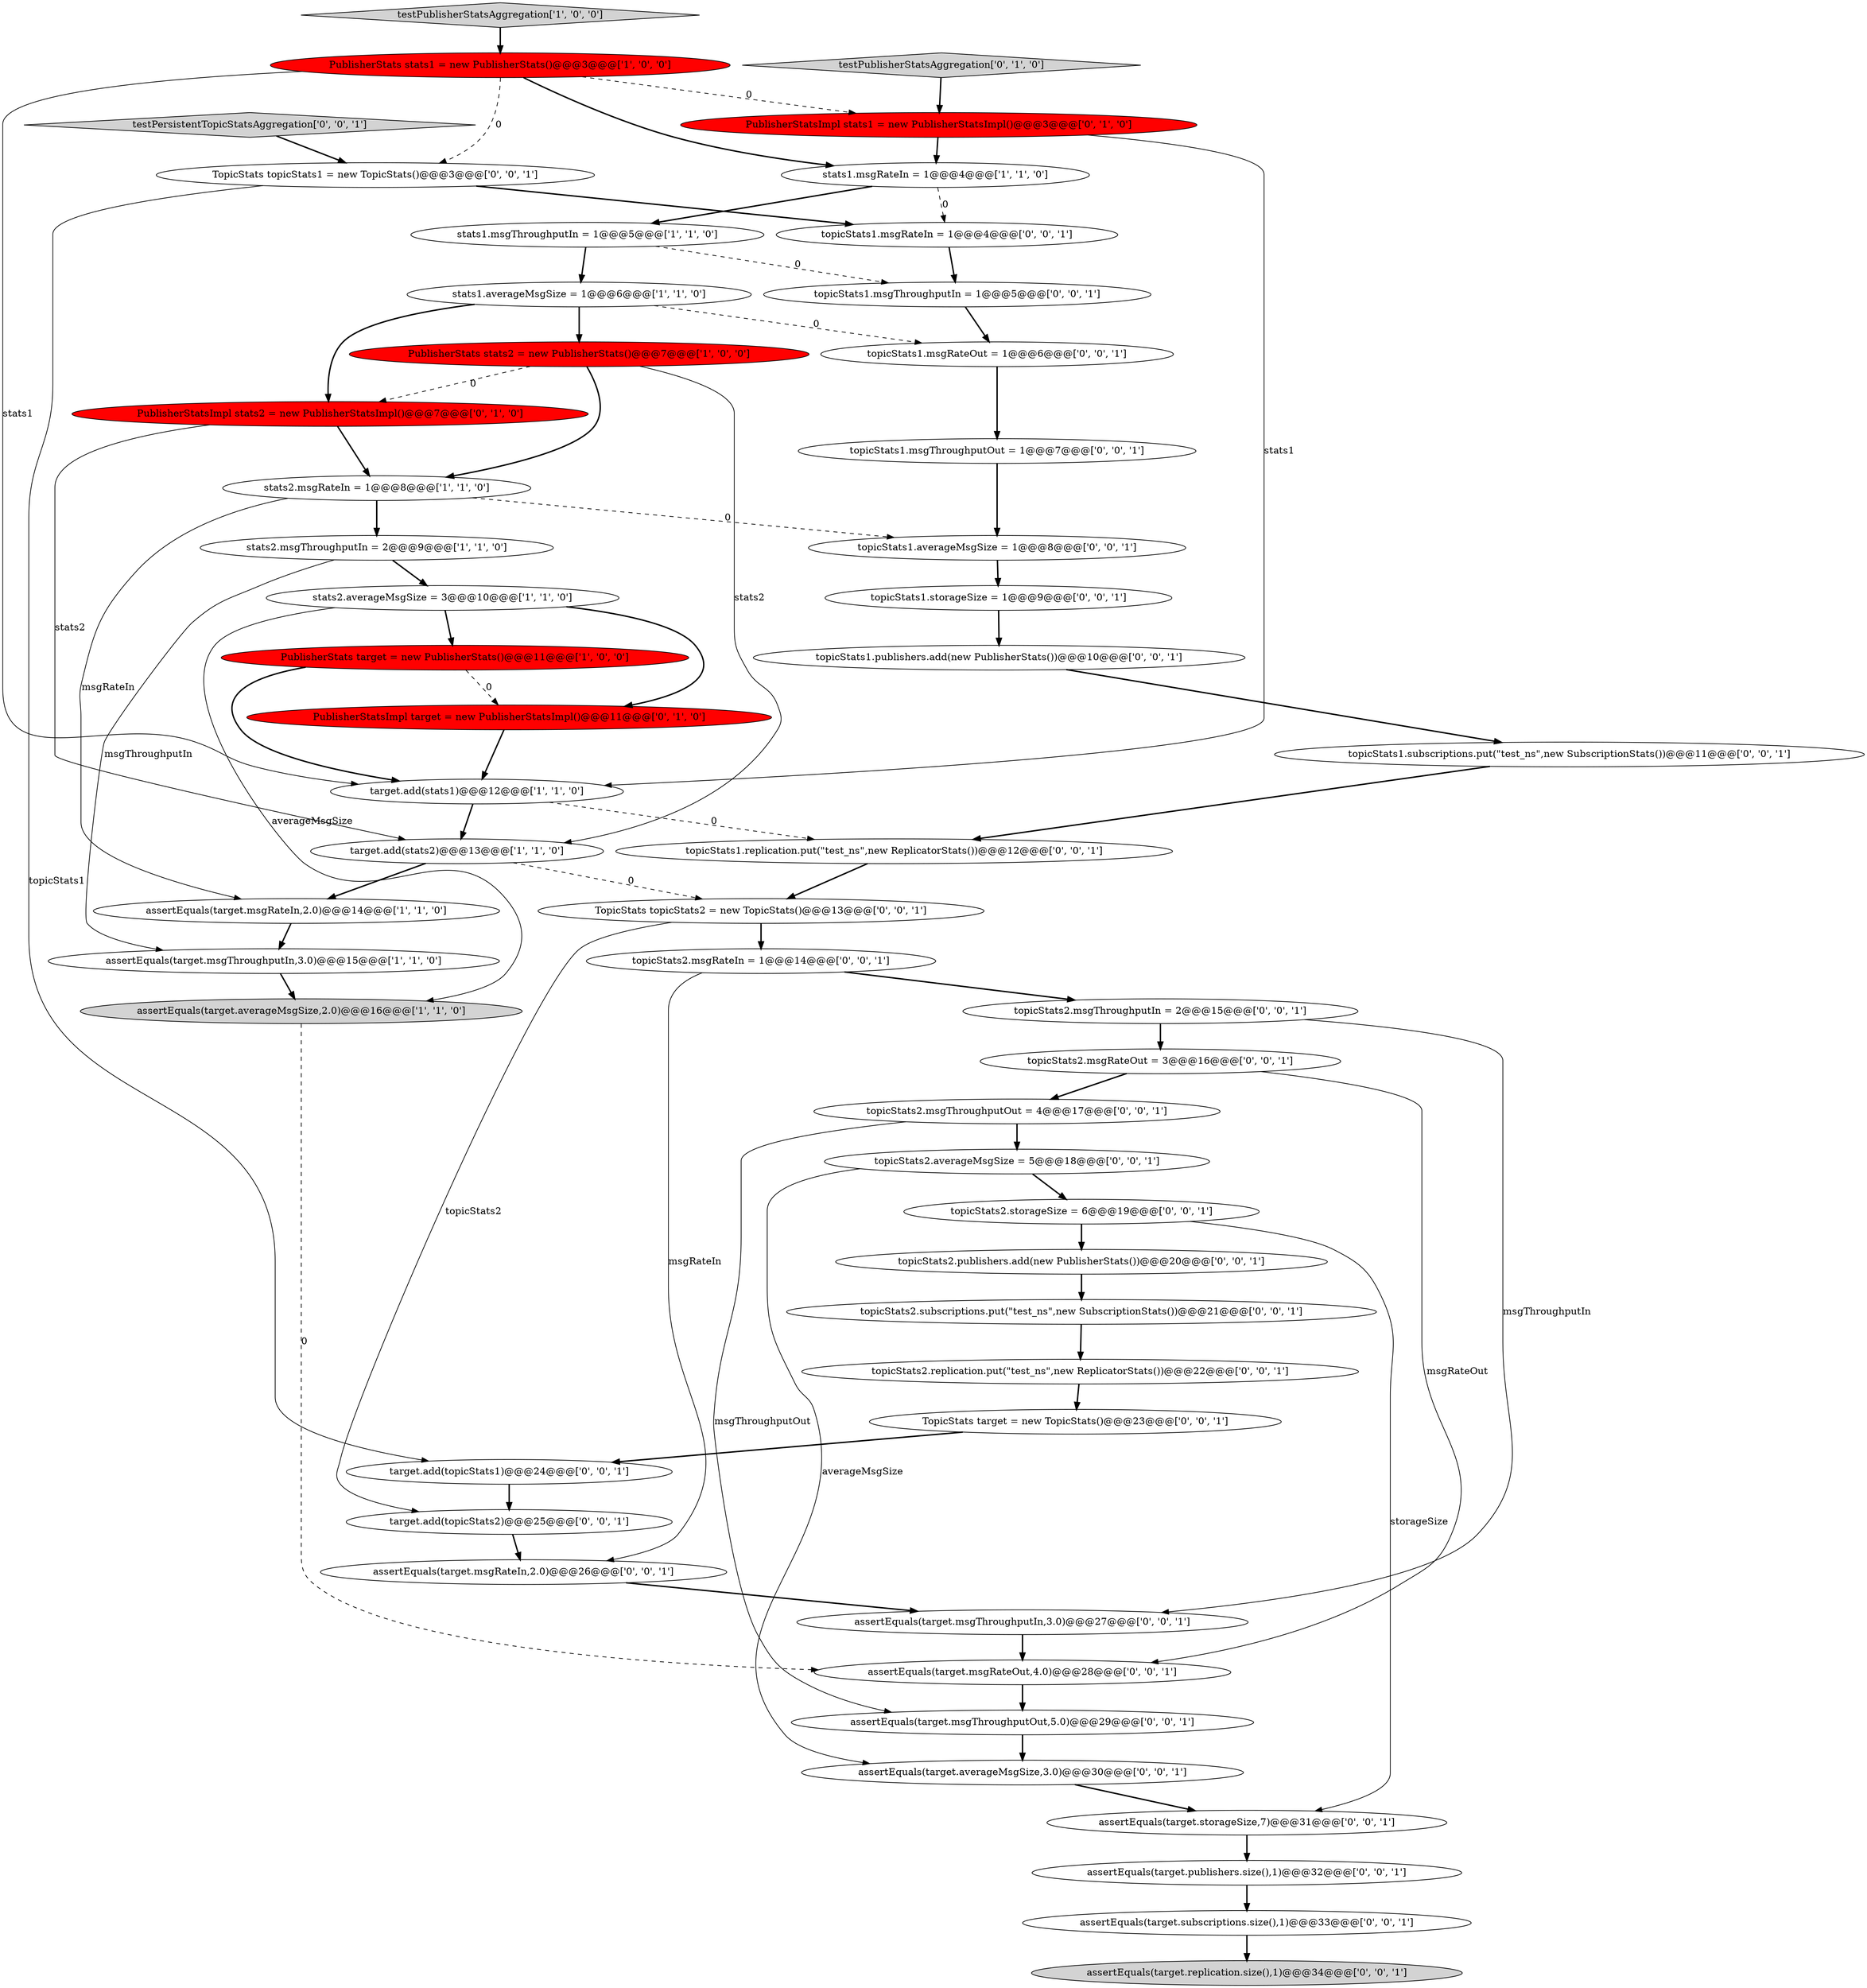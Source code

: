 digraph {
14 [style = filled, label = "PublisherStats stats2 = new PublisherStats()@@@7@@@['1', '0', '0']", fillcolor = red, shape = ellipse image = "AAA1AAABBB1BBB"];
31 [style = filled, label = "topicStats2.storageSize = 6@@@19@@@['0', '0', '1']", fillcolor = white, shape = ellipse image = "AAA0AAABBB3BBB"];
0 [style = filled, label = "PublisherStats stats1 = new PublisherStats()@@@3@@@['1', '0', '0']", fillcolor = red, shape = ellipse image = "AAA1AAABBB1BBB"];
46 [style = filled, label = "topicStats1.storageSize = 1@@@9@@@['0', '0', '1']", fillcolor = white, shape = ellipse image = "AAA0AAABBB3BBB"];
21 [style = filled, label = "topicStats2.msgThroughputOut = 4@@@17@@@['0', '0', '1']", fillcolor = white, shape = ellipse image = "AAA0AAABBB3BBB"];
33 [style = filled, label = "TopicStats topicStats2 = new TopicStats()@@@13@@@['0', '0', '1']", fillcolor = white, shape = ellipse image = "AAA0AAABBB3BBB"];
41 [style = filled, label = "topicStats1.msgThroughputIn = 1@@@5@@@['0', '0', '1']", fillcolor = white, shape = ellipse image = "AAA0AAABBB3BBB"];
43 [style = filled, label = "topicStats2.msgThroughputIn = 2@@@15@@@['0', '0', '1']", fillcolor = white, shape = ellipse image = "AAA0AAABBB3BBB"];
50 [style = filled, label = "target.add(topicStats1)@@@24@@@['0', '0', '1']", fillcolor = white, shape = ellipse image = "AAA0AAABBB3BBB"];
10 [style = filled, label = "assertEquals(target.averageMsgSize,2.0)@@@16@@@['1', '1', '0']", fillcolor = lightgray, shape = ellipse image = "AAA0AAABBB1BBB"];
1 [style = filled, label = "stats1.msgRateIn = 1@@@4@@@['1', '1', '0']", fillcolor = white, shape = ellipse image = "AAA0AAABBB1BBB"];
27 [style = filled, label = "topicStats2.replication.put(\"test_ns\",new ReplicatorStats())@@@22@@@['0', '0', '1']", fillcolor = white, shape = ellipse image = "AAA0AAABBB3BBB"];
39 [style = filled, label = "topicStats1.averageMsgSize = 1@@@8@@@['0', '0', '1']", fillcolor = white, shape = ellipse image = "AAA0AAABBB3BBB"];
42 [style = filled, label = "topicStats2.averageMsgSize = 5@@@18@@@['0', '0', '1']", fillcolor = white, shape = ellipse image = "AAA0AAABBB3BBB"];
3 [style = filled, label = "target.add(stats1)@@@12@@@['1', '1', '0']", fillcolor = white, shape = ellipse image = "AAA0AAABBB1BBB"];
9 [style = filled, label = "stats2.msgRateIn = 1@@@8@@@['1', '1', '0']", fillcolor = white, shape = ellipse image = "AAA0AAABBB1BBB"];
48 [style = filled, label = "topicStats1.msgRateOut = 1@@@6@@@['0', '0', '1']", fillcolor = white, shape = ellipse image = "AAA0AAABBB3BBB"];
11 [style = filled, label = "testPublisherStatsAggregation['1', '0', '0']", fillcolor = lightgray, shape = diamond image = "AAA0AAABBB1BBB"];
34 [style = filled, label = "assertEquals(target.msgRateIn,2.0)@@@26@@@['0', '0', '1']", fillcolor = white, shape = ellipse image = "AAA0AAABBB3BBB"];
29 [style = filled, label = "topicStats1.msgRateIn = 1@@@4@@@['0', '0', '1']", fillcolor = white, shape = ellipse image = "AAA0AAABBB3BBB"];
18 [style = filled, label = "PublisherStatsImpl stats2 = new PublisherStatsImpl()@@@7@@@['0', '1', '0']", fillcolor = red, shape = ellipse image = "AAA1AAABBB2BBB"];
22 [style = filled, label = "topicStats1.publishers.add(new PublisherStats())@@@10@@@['0', '0', '1']", fillcolor = white, shape = ellipse image = "AAA0AAABBB3BBB"];
38 [style = filled, label = "topicStats1.subscriptions.put(\"test_ns\",new SubscriptionStats())@@@11@@@['0', '0', '1']", fillcolor = white, shape = ellipse image = "AAA0AAABBB3BBB"];
19 [style = filled, label = "topicStats1.msgThroughputOut = 1@@@7@@@['0', '0', '1']", fillcolor = white, shape = ellipse image = "AAA0AAABBB3BBB"];
13 [style = filled, label = "PublisherStats target = new PublisherStats()@@@11@@@['1', '0', '0']", fillcolor = red, shape = ellipse image = "AAA1AAABBB1BBB"];
44 [style = filled, label = "assertEquals(target.msgRateOut,4.0)@@@28@@@['0', '0', '1']", fillcolor = white, shape = ellipse image = "AAA0AAABBB3BBB"];
37 [style = filled, label = "testPersistentTopicStatsAggregation['0', '0', '1']", fillcolor = lightgray, shape = diamond image = "AAA0AAABBB3BBB"];
26 [style = filled, label = "topicStats2.msgRateIn = 1@@@14@@@['0', '0', '1']", fillcolor = white, shape = ellipse image = "AAA0AAABBB3BBB"];
7 [style = filled, label = "stats1.averageMsgSize = 1@@@6@@@['1', '1', '0']", fillcolor = white, shape = ellipse image = "AAA0AAABBB1BBB"];
8 [style = filled, label = "assertEquals(target.msgThroughputIn,3.0)@@@15@@@['1', '1', '0']", fillcolor = white, shape = ellipse image = "AAA0AAABBB1BBB"];
51 [style = filled, label = "assertEquals(target.msgThroughputOut,5.0)@@@29@@@['0', '0', '1']", fillcolor = white, shape = ellipse image = "AAA0AAABBB3BBB"];
12 [style = filled, label = "stats1.msgThroughputIn = 1@@@5@@@['1', '1', '0']", fillcolor = white, shape = ellipse image = "AAA0AAABBB1BBB"];
24 [style = filled, label = "TopicStats topicStats1 = new TopicStats()@@@3@@@['0', '0', '1']", fillcolor = white, shape = ellipse image = "AAA0AAABBB3BBB"];
23 [style = filled, label = "assertEquals(target.storageSize,7)@@@31@@@['0', '0', '1']", fillcolor = white, shape = ellipse image = "AAA0AAABBB3BBB"];
35 [style = filled, label = "assertEquals(target.msgThroughputIn,3.0)@@@27@@@['0', '0', '1']", fillcolor = white, shape = ellipse image = "AAA0AAABBB3BBB"];
49 [style = filled, label = "assertEquals(target.publishers.size(),1)@@@32@@@['0', '0', '1']", fillcolor = white, shape = ellipse image = "AAA0AAABBB3BBB"];
20 [style = filled, label = "topicStats2.subscriptions.put(\"test_ns\",new SubscriptionStats())@@@21@@@['0', '0', '1']", fillcolor = white, shape = ellipse image = "AAA0AAABBB3BBB"];
45 [style = filled, label = "assertEquals(target.averageMsgSize,3.0)@@@30@@@['0', '0', '1']", fillcolor = white, shape = ellipse image = "AAA0AAABBB3BBB"];
25 [style = filled, label = "assertEquals(target.subscriptions.size(),1)@@@33@@@['0', '0', '1']", fillcolor = white, shape = ellipse image = "AAA0AAABBB3BBB"];
4 [style = filled, label = "stats2.msgThroughputIn = 2@@@9@@@['1', '1', '0']", fillcolor = white, shape = ellipse image = "AAA0AAABBB1BBB"];
40 [style = filled, label = "topicStats1.replication.put(\"test_ns\",new ReplicatorStats())@@@12@@@['0', '0', '1']", fillcolor = white, shape = ellipse image = "AAA0AAABBB3BBB"];
15 [style = filled, label = "testPublisherStatsAggregation['0', '1', '0']", fillcolor = lightgray, shape = diamond image = "AAA0AAABBB2BBB"];
28 [style = filled, label = "target.add(topicStats2)@@@25@@@['0', '0', '1']", fillcolor = white, shape = ellipse image = "AAA0AAABBB3BBB"];
2 [style = filled, label = "target.add(stats2)@@@13@@@['1', '1', '0']", fillcolor = white, shape = ellipse image = "AAA0AAABBB1BBB"];
6 [style = filled, label = "assertEquals(target.msgRateIn,2.0)@@@14@@@['1', '1', '0']", fillcolor = white, shape = ellipse image = "AAA0AAABBB1BBB"];
16 [style = filled, label = "PublisherStatsImpl stats1 = new PublisherStatsImpl()@@@3@@@['0', '1', '0']", fillcolor = red, shape = ellipse image = "AAA1AAABBB2BBB"];
17 [style = filled, label = "PublisherStatsImpl target = new PublisherStatsImpl()@@@11@@@['0', '1', '0']", fillcolor = red, shape = ellipse image = "AAA1AAABBB2BBB"];
47 [style = filled, label = "topicStats2.publishers.add(new PublisherStats())@@@20@@@['0', '0', '1']", fillcolor = white, shape = ellipse image = "AAA0AAABBB3BBB"];
30 [style = filled, label = "assertEquals(target.replication.size(),1)@@@34@@@['0', '0', '1']", fillcolor = lightgray, shape = ellipse image = "AAA0AAABBB3BBB"];
5 [style = filled, label = "stats2.averageMsgSize = 3@@@10@@@['1', '1', '0']", fillcolor = white, shape = ellipse image = "AAA0AAABBB1BBB"];
32 [style = filled, label = "TopicStats target = new TopicStats()@@@23@@@['0', '0', '1']", fillcolor = white, shape = ellipse image = "AAA0AAABBB3BBB"];
36 [style = filled, label = "topicStats2.msgRateOut = 3@@@16@@@['0', '0', '1']", fillcolor = white, shape = ellipse image = "AAA0AAABBB3BBB"];
9->39 [style = dashed, label="0"];
23->49 [style = bold, label=""];
8->10 [style = bold, label=""];
27->32 [style = bold, label=""];
21->42 [style = bold, label=""];
39->46 [style = bold, label=""];
37->24 [style = bold, label=""];
3->40 [style = dashed, label="0"];
45->23 [style = bold, label=""];
28->34 [style = bold, label=""];
35->44 [style = bold, label=""];
33->28 [style = solid, label="topicStats2"];
2->6 [style = bold, label=""];
25->30 [style = bold, label=""];
29->41 [style = bold, label=""];
9->4 [style = bold, label=""];
42->45 [style = solid, label="averageMsgSize"];
43->36 [style = bold, label=""];
0->16 [style = dashed, label="0"];
9->6 [style = solid, label="msgRateIn"];
19->39 [style = bold, label=""];
1->29 [style = dashed, label="0"];
13->17 [style = dashed, label="0"];
7->48 [style = dashed, label="0"];
10->44 [style = dashed, label="0"];
26->43 [style = bold, label=""];
42->31 [style = bold, label=""];
24->29 [style = bold, label=""];
15->16 [style = bold, label=""];
5->17 [style = bold, label=""];
26->34 [style = solid, label="msgRateIn"];
0->3 [style = solid, label="stats1"];
12->7 [style = bold, label=""];
50->28 [style = bold, label=""];
12->41 [style = dashed, label="0"];
33->26 [style = bold, label=""];
20->27 [style = bold, label=""];
7->14 [style = bold, label=""];
24->50 [style = solid, label="topicStats1"];
36->21 [style = bold, label=""];
44->51 [style = bold, label=""];
41->48 [style = bold, label=""];
22->38 [style = bold, label=""];
40->33 [style = bold, label=""];
49->25 [style = bold, label=""];
11->0 [style = bold, label=""];
21->51 [style = solid, label="msgThroughputOut"];
13->3 [style = bold, label=""];
3->2 [style = bold, label=""];
16->1 [style = bold, label=""];
51->45 [style = bold, label=""];
4->8 [style = solid, label="msgThroughputIn"];
0->1 [style = bold, label=""];
5->13 [style = bold, label=""];
6->8 [style = bold, label=""];
47->20 [style = bold, label=""];
18->9 [style = bold, label=""];
1->12 [style = bold, label=""];
17->3 [style = bold, label=""];
7->18 [style = bold, label=""];
48->19 [style = bold, label=""];
16->3 [style = solid, label="stats1"];
18->2 [style = solid, label="stats2"];
0->24 [style = dashed, label="0"];
14->9 [style = bold, label=""];
2->33 [style = dashed, label="0"];
31->47 [style = bold, label=""];
43->35 [style = solid, label="msgThroughputIn"];
34->35 [style = bold, label=""];
14->18 [style = dashed, label="0"];
36->44 [style = solid, label="msgRateOut"];
38->40 [style = bold, label=""];
14->2 [style = solid, label="stats2"];
4->5 [style = bold, label=""];
5->10 [style = solid, label="averageMsgSize"];
31->23 [style = solid, label="storageSize"];
46->22 [style = bold, label=""];
32->50 [style = bold, label=""];
}

